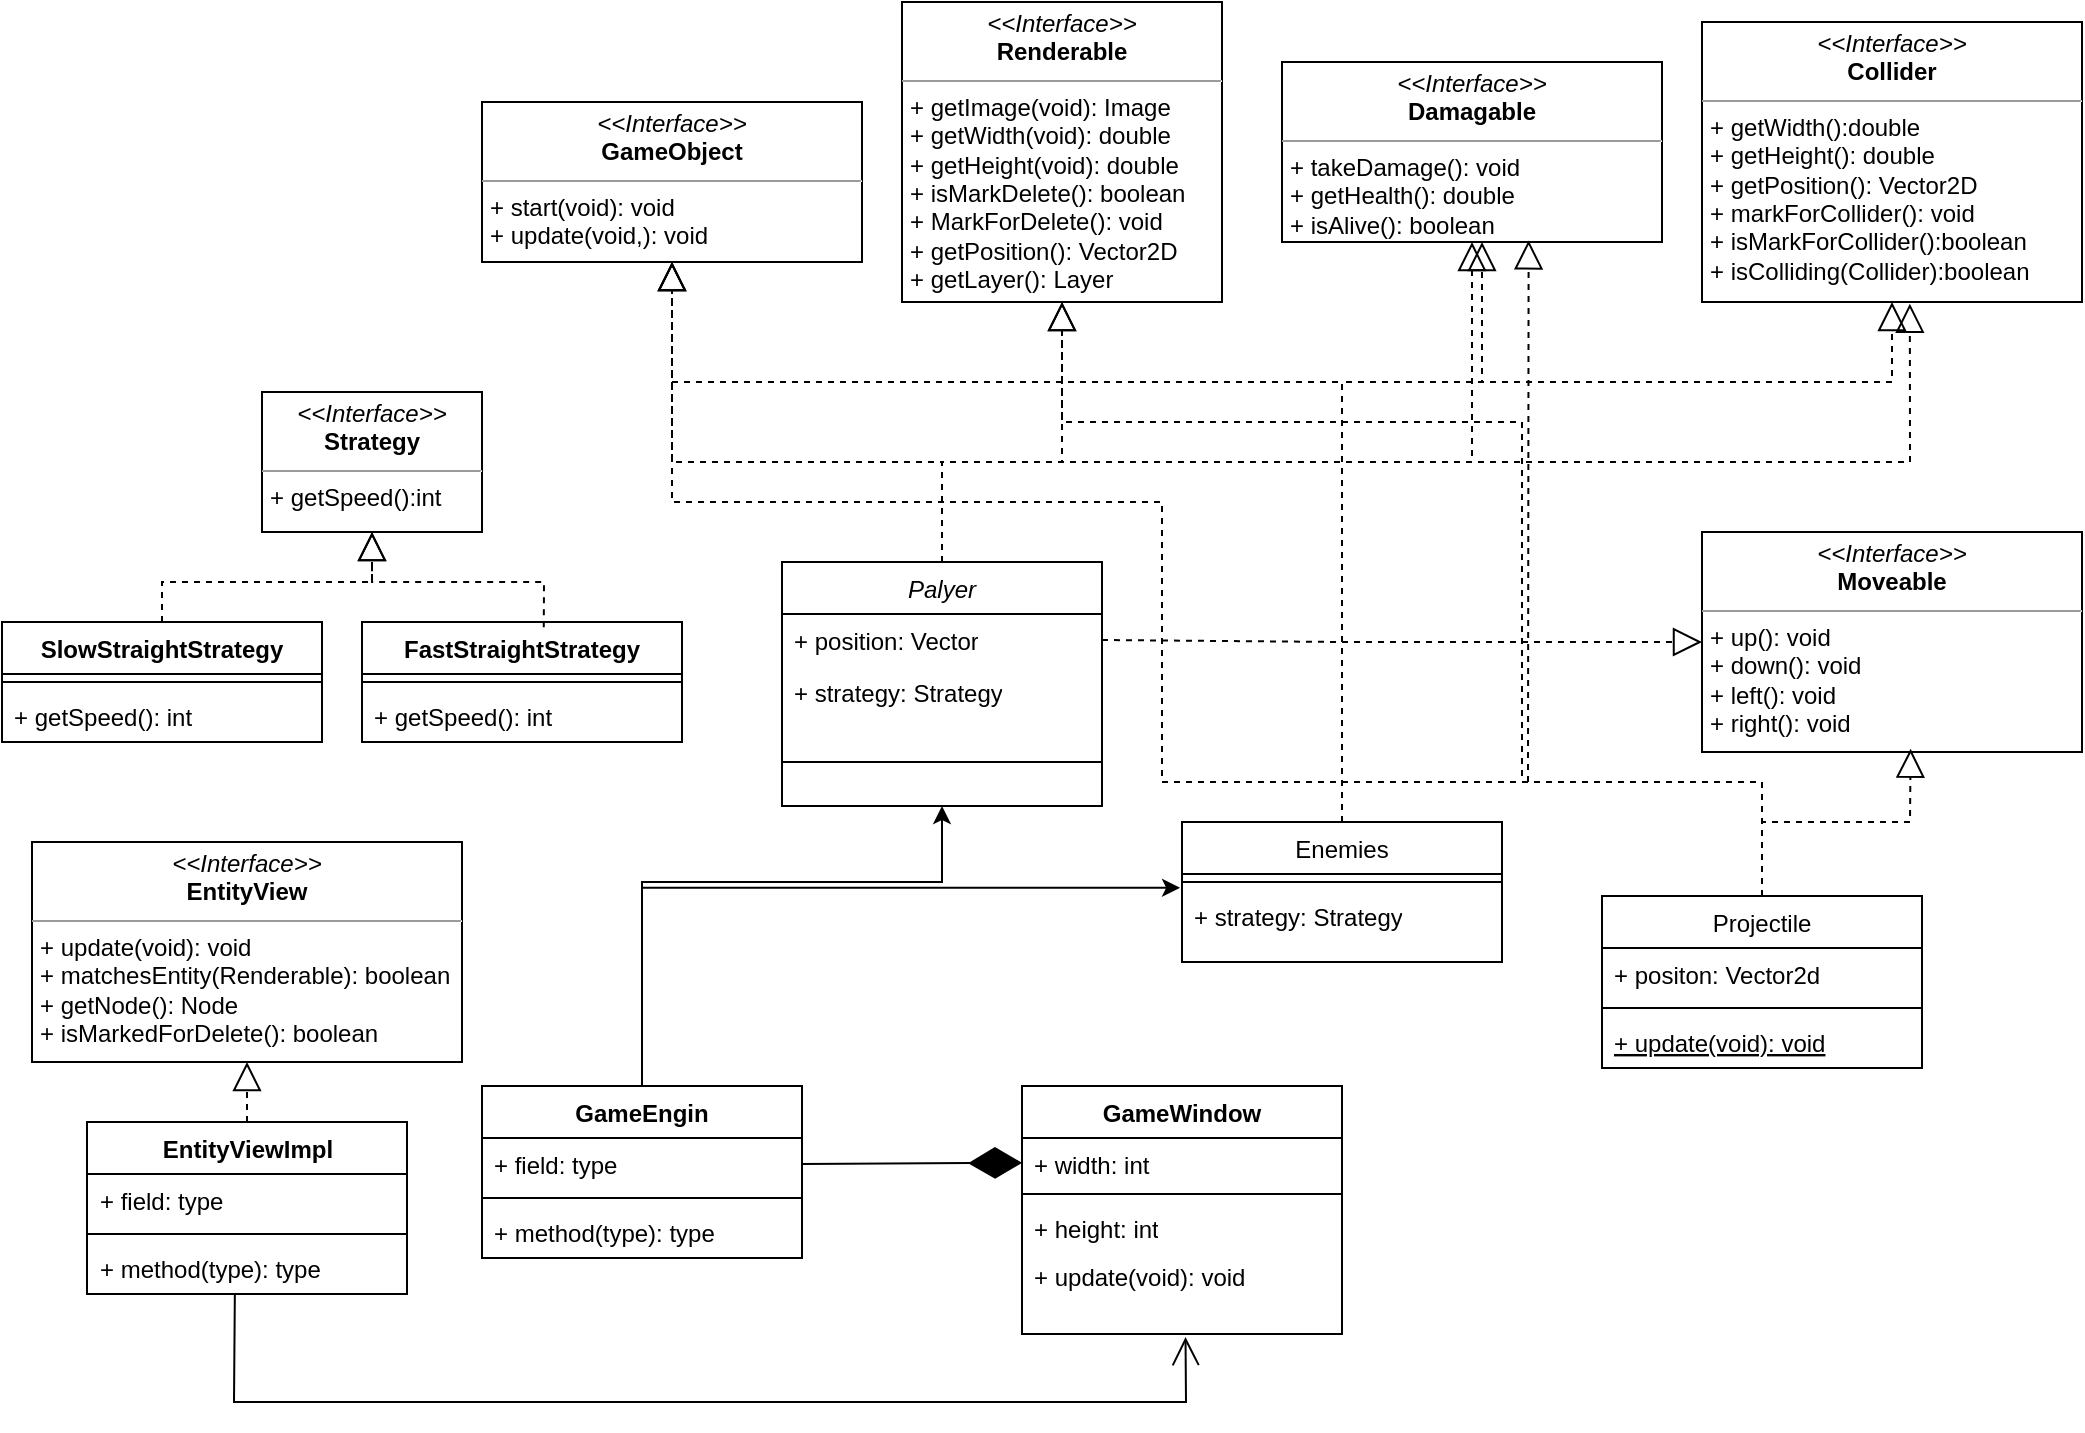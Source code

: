 <mxfile version="21.3.8" type="github">
  <diagram id="C5RBs43oDa-KdzZeNtuy" name="Page-1">
    <mxGraphModel dx="2044" dy="509" grid="1" gridSize="10" guides="1" tooltips="1" connect="1" arrows="1" fold="1" page="1" pageScale="1" pageWidth="827" pageHeight="1169" math="0" shadow="0">
      <root>
        <mxCell id="WIyWlLk6GJQsqaUBKTNV-0" />
        <mxCell id="WIyWlLk6GJQsqaUBKTNV-1" parent="WIyWlLk6GJQsqaUBKTNV-0" />
        <mxCell id="zkfFHV4jXpPFQw0GAbJ--0" value="Palyer" style="swimlane;fontStyle=2;align=center;verticalAlign=top;childLayout=stackLayout;horizontal=1;startSize=26;horizontalStack=0;resizeParent=1;resizeLast=0;collapsible=1;marginBottom=0;rounded=0;shadow=0;strokeWidth=1;" parent="WIyWlLk6GJQsqaUBKTNV-1" vertex="1">
          <mxGeometry x="200" y="280" width="160" height="122" as="geometry">
            <mxRectangle x="230" y="140" width="160" height="26" as="alternateBounds" />
          </mxGeometry>
        </mxCell>
        <mxCell id="wvUIx9EUSzUpLCrMTZV1-17" value="+ position: Vector" style="text;strokeColor=none;fillColor=none;align=left;verticalAlign=top;spacingLeft=4;spacingRight=4;overflow=hidden;rotatable=0;points=[[0,0.5],[1,0.5]];portConstraint=eastwest;whiteSpace=wrap;html=1;" vertex="1" parent="zkfFHV4jXpPFQw0GAbJ--0">
          <mxGeometry y="26" width="160" height="26" as="geometry" />
        </mxCell>
        <mxCell id="wvUIx9EUSzUpLCrMTZV1-38" value="+ strategy: Strategy" style="text;strokeColor=none;fillColor=none;align=left;verticalAlign=top;spacingLeft=4;spacingRight=4;overflow=hidden;rotatable=0;points=[[0,0.5],[1,0.5]];portConstraint=eastwest;whiteSpace=wrap;html=1;" vertex="1" parent="zkfFHV4jXpPFQw0GAbJ--0">
          <mxGeometry y="52" width="160" height="26" as="geometry" />
        </mxCell>
        <mxCell id="zkfFHV4jXpPFQw0GAbJ--4" value="" style="line;html=1;strokeWidth=1;align=left;verticalAlign=middle;spacingTop=-1;spacingLeft=3;spacingRight=3;rotatable=0;labelPosition=right;points=[];portConstraint=eastwest;" parent="zkfFHV4jXpPFQw0GAbJ--0" vertex="1">
          <mxGeometry y="78" width="160" height="44" as="geometry" />
        </mxCell>
        <mxCell id="zkfFHV4jXpPFQw0GAbJ--6" value="Projectile" style="swimlane;fontStyle=0;align=center;verticalAlign=top;childLayout=stackLayout;horizontal=1;startSize=26;horizontalStack=0;resizeParent=1;resizeLast=0;collapsible=1;marginBottom=0;rounded=0;shadow=0;strokeWidth=1;" parent="WIyWlLk6GJQsqaUBKTNV-1" vertex="1">
          <mxGeometry x="610" y="447" width="160" height="86" as="geometry">
            <mxRectangle x="130" y="380" width="160" height="26" as="alternateBounds" />
          </mxGeometry>
        </mxCell>
        <mxCell id="zkfFHV4jXpPFQw0GAbJ--11" value="+ positon: Vector2d" style="text;align=left;verticalAlign=top;spacingLeft=4;spacingRight=4;overflow=hidden;rotatable=0;points=[[0,0.5],[1,0.5]];portConstraint=eastwest;" parent="zkfFHV4jXpPFQw0GAbJ--6" vertex="1">
          <mxGeometry y="26" width="160" height="26" as="geometry" />
        </mxCell>
        <mxCell id="zkfFHV4jXpPFQw0GAbJ--9" value="" style="line;html=1;strokeWidth=1;align=left;verticalAlign=middle;spacingTop=-1;spacingLeft=3;spacingRight=3;rotatable=0;labelPosition=right;points=[];portConstraint=eastwest;" parent="zkfFHV4jXpPFQw0GAbJ--6" vertex="1">
          <mxGeometry y="52" width="160" height="8" as="geometry" />
        </mxCell>
        <mxCell id="zkfFHV4jXpPFQw0GAbJ--10" value="+ update(void): void" style="text;align=left;verticalAlign=top;spacingLeft=4;spacingRight=4;overflow=hidden;rotatable=0;points=[[0,0.5],[1,0.5]];portConstraint=eastwest;fontStyle=4" parent="zkfFHV4jXpPFQw0GAbJ--6" vertex="1">
          <mxGeometry y="60" width="160" height="26" as="geometry" />
        </mxCell>
        <mxCell id="zkfFHV4jXpPFQw0GAbJ--13" value="Enemies" style="swimlane;fontStyle=0;align=center;verticalAlign=top;childLayout=stackLayout;horizontal=1;startSize=26;horizontalStack=0;resizeParent=1;resizeLast=0;collapsible=1;marginBottom=0;rounded=0;shadow=0;strokeWidth=1;" parent="WIyWlLk6GJQsqaUBKTNV-1" vertex="1">
          <mxGeometry x="400" y="410" width="160" height="70" as="geometry">
            <mxRectangle x="340" y="380" width="170" height="26" as="alternateBounds" />
          </mxGeometry>
        </mxCell>
        <mxCell id="zkfFHV4jXpPFQw0GAbJ--15" value="" style="line;html=1;strokeWidth=1;align=left;verticalAlign=middle;spacingTop=-1;spacingLeft=3;spacingRight=3;rotatable=0;labelPosition=right;points=[];portConstraint=eastwest;" parent="zkfFHV4jXpPFQw0GAbJ--13" vertex="1">
          <mxGeometry y="26" width="160" height="8" as="geometry" />
        </mxCell>
        <mxCell id="wvUIx9EUSzUpLCrMTZV1-39" value="+ strategy: Strategy" style="text;strokeColor=none;fillColor=none;align=left;verticalAlign=top;spacingLeft=4;spacingRight=4;overflow=hidden;rotatable=0;points=[[0,0.5],[1,0.5]];portConstraint=eastwest;whiteSpace=wrap;html=1;" vertex="1" parent="zkfFHV4jXpPFQw0GAbJ--13">
          <mxGeometry y="34" width="160" height="26" as="geometry" />
        </mxCell>
        <mxCell id="wvUIx9EUSzUpLCrMTZV1-3" value="&lt;p style=&quot;margin:0px;margin-top:4px;text-align:center;&quot;&gt;&lt;i&gt;&amp;lt;&amp;lt;Interface&amp;gt;&amp;gt;&lt;/i&gt;&lt;br&gt;&lt;b&gt;GameObject&lt;/b&gt;&lt;/p&gt;&lt;hr size=&quot;1&quot;&gt;&lt;p style=&quot;margin:0px;margin-left:4px;&quot;&gt;&lt;/p&gt;&lt;p style=&quot;margin:0px;margin-left:4px;&quot;&gt;+ start(void): void&lt;br&gt;+ update(void,): void&lt;/p&gt;" style="verticalAlign=top;align=left;overflow=fill;fontSize=12;fontFamily=Helvetica;html=1;whiteSpace=wrap;" vertex="1" parent="WIyWlLk6GJQsqaUBKTNV-1">
          <mxGeometry x="50" y="50" width="190" height="80" as="geometry" />
        </mxCell>
        <mxCell id="wvUIx9EUSzUpLCrMTZV1-4" value="&lt;p style=&quot;margin:0px;margin-top:4px;text-align:center;&quot;&gt;&lt;i&gt;&amp;lt;&amp;lt;Interface&amp;gt;&amp;gt;&lt;/i&gt;&lt;br&gt;&lt;b&gt;Renderable&lt;/b&gt;&lt;/p&gt;&lt;hr size=&quot;1&quot;&gt;&lt;p style=&quot;margin:0px;margin-left:4px;&quot;&gt;&lt;/p&gt;&lt;p style=&quot;margin:0px;margin-left:4px;&quot;&gt;+ getImage(void): Image&lt;br&gt;+ getWidth(void): double&lt;/p&gt;&lt;p style=&quot;margin:0px;margin-left:4px;&quot;&gt;+ getHeight(void): double&lt;/p&gt;&lt;p style=&quot;margin:0px;margin-left:4px;&quot;&gt;+ isMarkDelete(): boolean&lt;/p&gt;&lt;p style=&quot;margin:0px;margin-left:4px;&quot;&gt;+ MarkForDelete(): void&lt;/p&gt;&lt;p style=&quot;margin:0px;margin-left:4px;&quot;&gt;+ getPosition(): Vector2D&lt;/p&gt;&lt;p style=&quot;margin:0px;margin-left:4px;&quot;&gt;+ getLayer(): Layer&lt;/p&gt;" style="verticalAlign=top;align=left;overflow=fill;fontSize=12;fontFamily=Helvetica;html=1;whiteSpace=wrap;" vertex="1" parent="WIyWlLk6GJQsqaUBKTNV-1">
          <mxGeometry x="260" width="160" height="150" as="geometry" />
        </mxCell>
        <mxCell id="wvUIx9EUSzUpLCrMTZV1-6" value="&lt;p style=&quot;margin:0px;margin-top:4px;text-align:center;&quot;&gt;&lt;i&gt;&amp;lt;&amp;lt;Interface&amp;gt;&amp;gt;&lt;/i&gt;&lt;br&gt;&lt;b&gt;Moveable&lt;/b&gt;&lt;/p&gt;&lt;hr size=&quot;1&quot;&gt;&lt;p style=&quot;margin:0px;margin-left:4px;&quot;&gt;+ up(): void&lt;br&gt;+ down(): void&lt;/p&gt;&lt;p style=&quot;margin:0px;margin-left:4px;&quot;&gt;+ left(): void&lt;/p&gt;&lt;p style=&quot;margin:0px;margin-left:4px;&quot;&gt;+ right(): void&lt;/p&gt;" style="verticalAlign=top;align=left;overflow=fill;fontSize=12;fontFamily=Helvetica;html=1;whiteSpace=wrap;" vertex="1" parent="WIyWlLk6GJQsqaUBKTNV-1">
          <mxGeometry x="660" y="265" width="190" height="110" as="geometry" />
        </mxCell>
        <mxCell id="wvUIx9EUSzUpLCrMTZV1-7" value="&lt;p style=&quot;margin:0px;margin-top:4px;text-align:center;&quot;&gt;&lt;i&gt;&amp;lt;&amp;lt;Interface&amp;gt;&amp;gt;&lt;/i&gt;&lt;br&gt;&lt;b&gt;Collider&lt;/b&gt;&lt;/p&gt;&lt;hr size=&quot;1&quot;&gt;&lt;p style=&quot;margin:0px;margin-left:4px;&quot;&gt;+ getWidth():double&amp;nbsp;&lt;br&gt;+ getHeight(): double&lt;/p&gt;&lt;p style=&quot;margin:0px;margin-left:4px;&quot;&gt;+ getPosition(): Vector2D&lt;/p&gt;&lt;p style=&quot;margin:0px;margin-left:4px;&quot;&gt;+ markForCollider(): void&lt;/p&gt;&lt;p style=&quot;margin:0px;margin-left:4px;&quot;&gt;+ isMarkForCollider():boolean&lt;/p&gt;&lt;p style=&quot;margin:0px;margin-left:4px;&quot;&gt;+ isColliding(Collider):boolean&lt;/p&gt;" style="verticalAlign=top;align=left;overflow=fill;fontSize=12;fontFamily=Helvetica;html=1;whiteSpace=wrap;" vertex="1" parent="WIyWlLk6GJQsqaUBKTNV-1">
          <mxGeometry x="660" y="10" width="190" height="140" as="geometry" />
        </mxCell>
        <mxCell id="wvUIx9EUSzUpLCrMTZV1-9" value="" style="endArrow=block;dashed=1;endFill=0;endSize=12;html=1;rounded=0;exitX=0.5;exitY=0;exitDx=0;exitDy=0;entryX=0.5;entryY=1;entryDx=0;entryDy=0;" edge="1" parent="WIyWlLk6GJQsqaUBKTNV-1" source="zkfFHV4jXpPFQw0GAbJ--0" target="wvUIx9EUSzUpLCrMTZV1-3">
          <mxGeometry width="160" relative="1" as="geometry">
            <mxPoint x="330" y="220" as="sourcePoint" />
            <mxPoint x="490" y="220" as="targetPoint" />
            <Array as="points">
              <mxPoint x="280" y="230" />
              <mxPoint x="145" y="230" />
            </Array>
          </mxGeometry>
        </mxCell>
        <mxCell id="wvUIx9EUSzUpLCrMTZV1-11" value="" style="endArrow=block;dashed=1;endFill=0;endSize=12;html=1;rounded=0;exitX=0.5;exitY=0;exitDx=0;exitDy=0;entryX=0.5;entryY=1;entryDx=0;entryDy=0;" edge="1" parent="WIyWlLk6GJQsqaUBKTNV-1" source="zkfFHV4jXpPFQw0GAbJ--0" target="wvUIx9EUSzUpLCrMTZV1-4">
          <mxGeometry width="160" relative="1" as="geometry">
            <mxPoint x="290" y="250" as="sourcePoint" />
            <mxPoint x="155" y="130" as="targetPoint" />
            <Array as="points">
              <mxPoint x="280" y="230" />
              <mxPoint x="340" y="230" />
            </Array>
          </mxGeometry>
        </mxCell>
        <mxCell id="wvUIx9EUSzUpLCrMTZV1-12" value="&lt;p style=&quot;margin:0px;margin-top:4px;text-align:center;&quot;&gt;&lt;i&gt;&amp;lt;&amp;lt;Interface&amp;gt;&amp;gt;&lt;/i&gt;&lt;br&gt;&lt;b&gt;Damagable&lt;/b&gt;&lt;/p&gt;&lt;hr size=&quot;1&quot;&gt;&lt;p style=&quot;margin:0px;margin-left:4px;&quot;&gt;+ takeDamage(): void&lt;br&gt;+ getHealth(): double&lt;/p&gt;&lt;p style=&quot;margin:0px;margin-left:4px;&quot;&gt;+ isAlive(): boolean&lt;/p&gt;" style="verticalAlign=top;align=left;overflow=fill;fontSize=12;fontFamily=Helvetica;html=1;whiteSpace=wrap;" vertex="1" parent="WIyWlLk6GJQsqaUBKTNV-1">
          <mxGeometry x="450" y="30" width="190" height="90" as="geometry" />
        </mxCell>
        <mxCell id="wvUIx9EUSzUpLCrMTZV1-13" value="" style="endArrow=block;dashed=1;endFill=0;endSize=12;html=1;rounded=0;entryX=0.5;entryY=1;entryDx=0;entryDy=0;" edge="1" parent="WIyWlLk6GJQsqaUBKTNV-1" target="wvUIx9EUSzUpLCrMTZV1-12">
          <mxGeometry width="160" relative="1" as="geometry">
            <mxPoint x="280" y="280" as="sourcePoint" />
            <mxPoint x="375" y="180" as="targetPoint" />
            <Array as="points">
              <mxPoint x="280" y="230" />
              <mxPoint x="375" y="230" />
              <mxPoint x="545" y="230" />
            </Array>
          </mxGeometry>
        </mxCell>
        <mxCell id="wvUIx9EUSzUpLCrMTZV1-14" value="" style="endArrow=block;dashed=1;endFill=0;endSize=12;html=1;rounded=0;entryX=0;entryY=0.5;entryDx=0;entryDy=0;exitX=1;exitY=0.5;exitDx=0;exitDy=0;" edge="1" parent="WIyWlLk6GJQsqaUBKTNV-1" source="wvUIx9EUSzUpLCrMTZV1-17" target="wvUIx9EUSzUpLCrMTZV1-6">
          <mxGeometry width="160" relative="1" as="geometry">
            <mxPoint x="290" y="290" as="sourcePoint" />
            <mxPoint x="555" y="130" as="targetPoint" />
            <Array as="points">
              <mxPoint x="480" y="320" />
            </Array>
          </mxGeometry>
        </mxCell>
        <mxCell id="wvUIx9EUSzUpLCrMTZV1-16" value="" style="endArrow=block;dashed=1;endFill=0;endSize=12;html=1;rounded=0;entryX=0.547;entryY=1.006;entryDx=0;entryDy=0;exitX=0.5;exitY=0;exitDx=0;exitDy=0;entryPerimeter=0;" edge="1" parent="WIyWlLk6GJQsqaUBKTNV-1" source="zkfFHV4jXpPFQw0GAbJ--0" target="wvUIx9EUSzUpLCrMTZV1-7">
          <mxGeometry width="160" relative="1" as="geometry">
            <mxPoint x="370" y="330" as="sourcePoint" />
            <mxPoint x="670" y="330" as="targetPoint" />
            <Array as="points">
              <mxPoint x="280" y="230" />
              <mxPoint x="530" y="230" />
              <mxPoint x="764" y="230" />
            </Array>
          </mxGeometry>
        </mxCell>
        <mxCell id="wvUIx9EUSzUpLCrMTZV1-18" value="&lt;p style=&quot;margin:0px;margin-top:4px;text-align:center;&quot;&gt;&lt;i&gt;&amp;lt;&amp;lt;Interface&amp;gt;&amp;gt;&lt;/i&gt;&lt;br&gt;&lt;b&gt;Strategy&lt;/b&gt;&lt;/p&gt;&lt;hr size=&quot;1&quot;&gt;&lt;p style=&quot;margin:0px;margin-left:4px;&quot;&gt;+ getSpeed():int&lt;br&gt;&lt;/p&gt;" style="verticalAlign=top;align=left;overflow=fill;fontSize=12;fontFamily=Helvetica;html=1;whiteSpace=wrap;" vertex="1" parent="WIyWlLk6GJQsqaUBKTNV-1">
          <mxGeometry x="-60" y="195" width="110" height="70" as="geometry" />
        </mxCell>
        <mxCell id="wvUIx9EUSzUpLCrMTZV1-19" value="SlowStraightStrategy" style="swimlane;fontStyle=1;align=center;verticalAlign=top;childLayout=stackLayout;horizontal=1;startSize=26;horizontalStack=0;resizeParent=1;resizeParentMax=0;resizeLast=0;collapsible=1;marginBottom=0;whiteSpace=wrap;html=1;" vertex="1" parent="WIyWlLk6GJQsqaUBKTNV-1">
          <mxGeometry x="-190" y="310" width="160" height="60" as="geometry" />
        </mxCell>
        <mxCell id="wvUIx9EUSzUpLCrMTZV1-21" value="" style="line;strokeWidth=1;fillColor=none;align=left;verticalAlign=middle;spacingTop=-1;spacingLeft=3;spacingRight=3;rotatable=0;labelPosition=right;points=[];portConstraint=eastwest;strokeColor=inherit;" vertex="1" parent="wvUIx9EUSzUpLCrMTZV1-19">
          <mxGeometry y="26" width="160" height="8" as="geometry" />
        </mxCell>
        <mxCell id="wvUIx9EUSzUpLCrMTZV1-22" value="+ getSpeed(): int" style="text;strokeColor=none;fillColor=none;align=left;verticalAlign=top;spacingLeft=4;spacingRight=4;overflow=hidden;rotatable=0;points=[[0,0.5],[1,0.5]];portConstraint=eastwest;whiteSpace=wrap;html=1;" vertex="1" parent="wvUIx9EUSzUpLCrMTZV1-19">
          <mxGeometry y="34" width="160" height="26" as="geometry" />
        </mxCell>
        <mxCell id="wvUIx9EUSzUpLCrMTZV1-23" value="" style="endArrow=block;dashed=1;endFill=0;endSize=12;html=1;rounded=0;exitX=0.5;exitY=0;exitDx=0;exitDy=0;entryX=0.5;entryY=1;entryDx=0;entryDy=0;" edge="1" parent="WIyWlLk6GJQsqaUBKTNV-1" source="wvUIx9EUSzUpLCrMTZV1-19" target="wvUIx9EUSzUpLCrMTZV1-18">
          <mxGeometry width="160" relative="1" as="geometry">
            <mxPoint x="290" y="290" as="sourcePoint" />
            <mxPoint x="155" y="140" as="targetPoint" />
            <Array as="points">
              <mxPoint x="-110" y="290" />
              <mxPoint x="-5" y="290" />
            </Array>
          </mxGeometry>
        </mxCell>
        <mxCell id="wvUIx9EUSzUpLCrMTZV1-24" value="FastStraightStrategy" style="swimlane;fontStyle=1;align=center;verticalAlign=top;childLayout=stackLayout;horizontal=1;startSize=26;horizontalStack=0;resizeParent=1;resizeParentMax=0;resizeLast=0;collapsible=1;marginBottom=0;whiteSpace=wrap;html=1;" vertex="1" parent="WIyWlLk6GJQsqaUBKTNV-1">
          <mxGeometry x="-10" y="310" width="160" height="60" as="geometry" />
        </mxCell>
        <mxCell id="wvUIx9EUSzUpLCrMTZV1-25" value="" style="line;strokeWidth=1;fillColor=none;align=left;verticalAlign=middle;spacingTop=-1;spacingLeft=3;spacingRight=3;rotatable=0;labelPosition=right;points=[];portConstraint=eastwest;strokeColor=inherit;" vertex="1" parent="wvUIx9EUSzUpLCrMTZV1-24">
          <mxGeometry y="26" width="160" height="8" as="geometry" />
        </mxCell>
        <mxCell id="wvUIx9EUSzUpLCrMTZV1-26" value="+ getSpeed(): int" style="text;strokeColor=none;fillColor=none;align=left;verticalAlign=top;spacingLeft=4;spacingRight=4;overflow=hidden;rotatable=0;points=[[0,0.5],[1,0.5]];portConstraint=eastwest;whiteSpace=wrap;html=1;" vertex="1" parent="wvUIx9EUSzUpLCrMTZV1-24">
          <mxGeometry y="34" width="160" height="26" as="geometry" />
        </mxCell>
        <mxCell id="wvUIx9EUSzUpLCrMTZV1-28" value="" style="endArrow=block;dashed=1;endFill=0;endSize=12;html=1;rounded=0;exitX=0.568;exitY=0.043;exitDx=0;exitDy=0;exitPerimeter=0;entryX=0.5;entryY=1;entryDx=0;entryDy=0;" edge="1" parent="WIyWlLk6GJQsqaUBKTNV-1" source="wvUIx9EUSzUpLCrMTZV1-24" target="wvUIx9EUSzUpLCrMTZV1-18">
          <mxGeometry width="160" relative="1" as="geometry">
            <mxPoint x="-100" y="320" as="sourcePoint" />
            <mxPoint x="110" y="210" as="targetPoint" />
            <Array as="points">
              <mxPoint x="81" y="290" />
              <mxPoint x="-5" y="290" />
            </Array>
          </mxGeometry>
        </mxCell>
        <mxCell id="wvUIx9EUSzUpLCrMTZV1-35" value="" style="endArrow=block;dashed=1;endFill=0;endSize=12;html=1;rounded=0;exitX=0.5;exitY=0;exitDx=0;exitDy=0;entryX=0.5;entryY=1;entryDx=0;entryDy=0;" edge="1" parent="WIyWlLk6GJQsqaUBKTNV-1" source="zkfFHV4jXpPFQw0GAbJ--13" target="wvUIx9EUSzUpLCrMTZV1-3">
          <mxGeometry width="160" relative="1" as="geometry">
            <mxPoint x="330" y="220" as="sourcePoint" />
            <mxPoint x="490" y="220" as="targetPoint" />
            <Array as="points">
              <mxPoint x="480" y="190" />
              <mxPoint x="145" y="190" />
            </Array>
          </mxGeometry>
        </mxCell>
        <mxCell id="wvUIx9EUSzUpLCrMTZV1-36" value="" style="endArrow=block;dashed=1;endFill=0;endSize=12;html=1;rounded=0;exitX=0.5;exitY=0;exitDx=0;exitDy=0;" edge="1" parent="WIyWlLk6GJQsqaUBKTNV-1" source="zkfFHV4jXpPFQw0GAbJ--13">
          <mxGeometry width="160" relative="1" as="geometry">
            <mxPoint x="330" y="220" as="sourcePoint" />
            <mxPoint x="550" y="120" as="targetPoint" />
            <Array as="points">
              <mxPoint x="480" y="190" />
              <mxPoint x="550" y="190" />
            </Array>
          </mxGeometry>
        </mxCell>
        <mxCell id="wvUIx9EUSzUpLCrMTZV1-37" value="" style="endArrow=block;dashed=1;endFill=0;endSize=12;html=1;rounded=0;exitX=0.5;exitY=0;exitDx=0;exitDy=0;entryX=0.5;entryY=1;entryDx=0;entryDy=0;" edge="1" parent="WIyWlLk6GJQsqaUBKTNV-1" source="zkfFHV4jXpPFQw0GAbJ--13" target="wvUIx9EUSzUpLCrMTZV1-7">
          <mxGeometry width="160" relative="1" as="geometry">
            <mxPoint x="330" y="220" as="sourcePoint" />
            <mxPoint x="490" y="220" as="targetPoint" />
            <Array as="points">
              <mxPoint x="480" y="190" />
              <mxPoint x="755" y="190" />
            </Array>
          </mxGeometry>
        </mxCell>
        <mxCell id="wvUIx9EUSzUpLCrMTZV1-40" value="" style="endArrow=block;dashed=1;endFill=0;endSize=12;html=1;rounded=0;exitX=0.5;exitY=0;exitDx=0;exitDy=0;entryX=0.549;entryY=0.985;entryDx=0;entryDy=0;entryPerimeter=0;" edge="1" parent="WIyWlLk6GJQsqaUBKTNV-1" source="zkfFHV4jXpPFQw0GAbJ--6" target="wvUIx9EUSzUpLCrMTZV1-6">
          <mxGeometry width="160" relative="1" as="geometry">
            <mxPoint x="330" y="220" as="sourcePoint" />
            <mxPoint x="490" y="220" as="targetPoint" />
            <Array as="points">
              <mxPoint x="690" y="410" />
              <mxPoint x="764" y="410" />
            </Array>
          </mxGeometry>
        </mxCell>
        <mxCell id="wvUIx9EUSzUpLCrMTZV1-41" value="" style="endArrow=block;dashed=1;endFill=0;endSize=12;html=1;rounded=0;exitX=0.5;exitY=0;exitDx=0;exitDy=0;entryX=0.649;entryY=0.991;entryDx=0;entryDy=0;entryPerimeter=0;" edge="1" parent="WIyWlLk6GJQsqaUBKTNV-1" source="zkfFHV4jXpPFQw0GAbJ--6" target="wvUIx9EUSzUpLCrMTZV1-12">
          <mxGeometry width="160" relative="1" as="geometry">
            <mxPoint x="330" y="220" as="sourcePoint" />
            <mxPoint x="490" y="220" as="targetPoint" />
            <Array as="points">
              <mxPoint x="690" y="390" />
              <mxPoint x="573" y="390" />
            </Array>
          </mxGeometry>
        </mxCell>
        <mxCell id="wvUIx9EUSzUpLCrMTZV1-42" value="" style="endArrow=block;dashed=1;endFill=0;endSize=12;html=1;rounded=0;exitX=0.5;exitY=0;exitDx=0;exitDy=0;entryX=0.5;entryY=1;entryDx=0;entryDy=0;" edge="1" parent="WIyWlLk6GJQsqaUBKTNV-1" source="zkfFHV4jXpPFQw0GAbJ--6" target="wvUIx9EUSzUpLCrMTZV1-4">
          <mxGeometry width="160" relative="1" as="geometry">
            <mxPoint x="260" y="510" as="sourcePoint" />
            <mxPoint x="420" y="510" as="targetPoint" />
            <Array as="points">
              <mxPoint x="690" y="390" />
              <mxPoint x="570" y="390" />
              <mxPoint x="570" y="210" />
              <mxPoint x="340" y="210" />
            </Array>
          </mxGeometry>
        </mxCell>
        <mxCell id="wvUIx9EUSzUpLCrMTZV1-43" value="" style="endArrow=block;dashed=1;endFill=0;endSize=12;html=1;rounded=0;exitX=0.5;exitY=0;exitDx=0;exitDy=0;entryX=0.5;entryY=1;entryDx=0;entryDy=0;" edge="1" parent="WIyWlLk6GJQsqaUBKTNV-1" source="zkfFHV4jXpPFQw0GAbJ--6" target="wvUIx9EUSzUpLCrMTZV1-3">
          <mxGeometry width="160" relative="1" as="geometry">
            <mxPoint x="330" y="410" as="sourcePoint" />
            <mxPoint x="490" y="410" as="targetPoint" />
            <Array as="points">
              <mxPoint x="690" y="390" />
              <mxPoint x="390" y="390" />
              <mxPoint x="390" y="250" />
              <mxPoint x="145" y="250" />
            </Array>
          </mxGeometry>
        </mxCell>
        <mxCell id="wvUIx9EUSzUpLCrMTZV1-55" style="edgeStyle=orthogonalEdgeStyle;rounded=0;orthogonalLoop=1;jettySize=auto;html=1;entryX=0.5;entryY=1;entryDx=0;entryDy=0;" edge="1" parent="WIyWlLk6GJQsqaUBKTNV-1" source="wvUIx9EUSzUpLCrMTZV1-44" target="zkfFHV4jXpPFQw0GAbJ--0">
          <mxGeometry relative="1" as="geometry">
            <Array as="points">
              <mxPoint x="130" y="440" />
              <mxPoint x="280" y="440" />
            </Array>
          </mxGeometry>
        </mxCell>
        <mxCell id="wvUIx9EUSzUpLCrMTZV1-56" style="edgeStyle=orthogonalEdgeStyle;rounded=0;orthogonalLoop=1;jettySize=auto;html=1;entryX=-0.006;entryY=0.861;entryDx=0;entryDy=0;entryPerimeter=0;" edge="1" parent="WIyWlLk6GJQsqaUBKTNV-1" source="wvUIx9EUSzUpLCrMTZV1-44" target="zkfFHV4jXpPFQw0GAbJ--15">
          <mxGeometry relative="1" as="geometry" />
        </mxCell>
        <mxCell id="wvUIx9EUSzUpLCrMTZV1-44" value="GameEngin" style="swimlane;fontStyle=1;align=center;verticalAlign=top;childLayout=stackLayout;horizontal=1;startSize=26;horizontalStack=0;resizeParent=1;resizeParentMax=0;resizeLast=0;collapsible=1;marginBottom=0;whiteSpace=wrap;html=1;" vertex="1" parent="WIyWlLk6GJQsqaUBKTNV-1">
          <mxGeometry x="50" y="542" width="160" height="86" as="geometry" />
        </mxCell>
        <mxCell id="wvUIx9EUSzUpLCrMTZV1-45" value="+ field: type" style="text;strokeColor=none;fillColor=none;align=left;verticalAlign=top;spacingLeft=4;spacingRight=4;overflow=hidden;rotatable=0;points=[[0,0.5],[1,0.5]];portConstraint=eastwest;whiteSpace=wrap;html=1;" vertex="1" parent="wvUIx9EUSzUpLCrMTZV1-44">
          <mxGeometry y="26" width="160" height="26" as="geometry" />
        </mxCell>
        <mxCell id="wvUIx9EUSzUpLCrMTZV1-46" value="" style="line;strokeWidth=1;fillColor=none;align=left;verticalAlign=middle;spacingTop=-1;spacingLeft=3;spacingRight=3;rotatable=0;labelPosition=right;points=[];portConstraint=eastwest;strokeColor=inherit;" vertex="1" parent="wvUIx9EUSzUpLCrMTZV1-44">
          <mxGeometry y="52" width="160" height="8" as="geometry" />
        </mxCell>
        <mxCell id="wvUIx9EUSzUpLCrMTZV1-47" value="+ method(type): type" style="text;strokeColor=none;fillColor=none;align=left;verticalAlign=top;spacingLeft=4;spacingRight=4;overflow=hidden;rotatable=0;points=[[0,0.5],[1,0.5]];portConstraint=eastwest;whiteSpace=wrap;html=1;" vertex="1" parent="wvUIx9EUSzUpLCrMTZV1-44">
          <mxGeometry y="60" width="160" height="26" as="geometry" />
        </mxCell>
        <mxCell id="wvUIx9EUSzUpLCrMTZV1-48" value="GameWindow" style="swimlane;fontStyle=1;align=center;verticalAlign=top;childLayout=stackLayout;horizontal=1;startSize=26;horizontalStack=0;resizeParent=1;resizeParentMax=0;resizeLast=0;collapsible=1;marginBottom=0;whiteSpace=wrap;html=1;" vertex="1" parent="WIyWlLk6GJQsqaUBKTNV-1">
          <mxGeometry x="320" y="542" width="160" height="124" as="geometry" />
        </mxCell>
        <mxCell id="wvUIx9EUSzUpLCrMTZV1-49" value="+ width: int&lt;br&gt;" style="text;strokeColor=none;fillColor=none;align=left;verticalAlign=top;spacingLeft=4;spacingRight=4;overflow=hidden;rotatable=0;points=[[0,0.5],[1,0.5]];portConstraint=eastwest;whiteSpace=wrap;html=1;" vertex="1" parent="wvUIx9EUSzUpLCrMTZV1-48">
          <mxGeometry y="26" width="160" height="24" as="geometry" />
        </mxCell>
        <mxCell id="wvUIx9EUSzUpLCrMTZV1-50" value="" style="line;strokeWidth=1;fillColor=none;align=left;verticalAlign=middle;spacingTop=-1;spacingLeft=3;spacingRight=3;rotatable=0;labelPosition=right;points=[];portConstraint=eastwest;strokeColor=inherit;" vertex="1" parent="wvUIx9EUSzUpLCrMTZV1-48">
          <mxGeometry y="50" width="160" height="8" as="geometry" />
        </mxCell>
        <mxCell id="wvUIx9EUSzUpLCrMTZV1-69" value="+ height: int" style="text;strokeColor=none;fillColor=none;align=left;verticalAlign=top;spacingLeft=4;spacingRight=4;overflow=hidden;rotatable=0;points=[[0,0.5],[1,0.5]];portConstraint=eastwest;whiteSpace=wrap;html=1;" vertex="1" parent="wvUIx9EUSzUpLCrMTZV1-48">
          <mxGeometry y="58" width="160" height="24" as="geometry" />
        </mxCell>
        <mxCell id="wvUIx9EUSzUpLCrMTZV1-51" value="+ update(void): void" style="text;strokeColor=none;fillColor=none;align=left;verticalAlign=top;spacingLeft=4;spacingRight=4;overflow=hidden;rotatable=0;points=[[0,0.5],[1,0.5]];portConstraint=eastwest;whiteSpace=wrap;html=1;" vertex="1" parent="wvUIx9EUSzUpLCrMTZV1-48">
          <mxGeometry y="82" width="160" height="42" as="geometry" />
        </mxCell>
        <mxCell id="wvUIx9EUSzUpLCrMTZV1-52" value="" style="endArrow=diamondThin;endFill=1;endSize=24;html=1;rounded=0;exitX=1;exitY=0.5;exitDx=0;exitDy=0;" edge="1" parent="WIyWlLk6GJQsqaUBKTNV-1" source="wvUIx9EUSzUpLCrMTZV1-45" target="wvUIx9EUSzUpLCrMTZV1-49">
          <mxGeometry width="160" relative="1" as="geometry">
            <mxPoint x="240" y="590" as="sourcePoint" />
            <mxPoint x="400" y="590" as="targetPoint" />
          </mxGeometry>
        </mxCell>
        <mxCell id="wvUIx9EUSzUpLCrMTZV1-57" value="EntityViewImpl" style="swimlane;fontStyle=1;align=center;verticalAlign=top;childLayout=stackLayout;horizontal=1;startSize=26;horizontalStack=0;resizeParent=1;resizeParentMax=0;resizeLast=0;collapsible=1;marginBottom=0;whiteSpace=wrap;html=1;" vertex="1" parent="WIyWlLk6GJQsqaUBKTNV-1">
          <mxGeometry x="-147.5" y="560" width="160" height="86" as="geometry" />
        </mxCell>
        <mxCell id="wvUIx9EUSzUpLCrMTZV1-58" value="+ field: type" style="text;strokeColor=none;fillColor=none;align=left;verticalAlign=top;spacingLeft=4;spacingRight=4;overflow=hidden;rotatable=0;points=[[0,0.5],[1,0.5]];portConstraint=eastwest;whiteSpace=wrap;html=1;" vertex="1" parent="wvUIx9EUSzUpLCrMTZV1-57">
          <mxGeometry y="26" width="160" height="26" as="geometry" />
        </mxCell>
        <mxCell id="wvUIx9EUSzUpLCrMTZV1-59" value="" style="line;strokeWidth=1;fillColor=none;align=left;verticalAlign=middle;spacingTop=-1;spacingLeft=3;spacingRight=3;rotatable=0;labelPosition=right;points=[];portConstraint=eastwest;strokeColor=inherit;" vertex="1" parent="wvUIx9EUSzUpLCrMTZV1-57">
          <mxGeometry y="52" width="160" height="8" as="geometry" />
        </mxCell>
        <mxCell id="wvUIx9EUSzUpLCrMTZV1-60" value="+ method(type): type" style="text;strokeColor=none;fillColor=none;align=left;verticalAlign=top;spacingLeft=4;spacingRight=4;overflow=hidden;rotatable=0;points=[[0,0.5],[1,0.5]];portConstraint=eastwest;whiteSpace=wrap;html=1;" vertex="1" parent="wvUIx9EUSzUpLCrMTZV1-57">
          <mxGeometry y="60" width="160" height="26" as="geometry" />
        </mxCell>
        <mxCell id="wvUIx9EUSzUpLCrMTZV1-61" value="&lt;p style=&quot;margin:0px;margin-top:4px;text-align:center;&quot;&gt;&lt;i&gt;&amp;lt;&amp;lt;Interface&amp;gt;&amp;gt;&lt;/i&gt;&lt;br&gt;&lt;b&gt;EntityView&lt;/b&gt;&lt;/p&gt;&lt;hr size=&quot;1&quot;&gt;&lt;p style=&quot;margin:0px;margin-left:4px;&quot;&gt;&lt;/p&gt;&lt;p style=&quot;margin:0px;margin-left:4px;&quot;&gt;+ update(void): void&lt;br&gt;+ matchesEntity(Renderable): boolean&lt;/p&gt;&lt;p style=&quot;margin:0px;margin-left:4px;&quot;&gt;+ getNode(): Node&lt;/p&gt;&lt;p style=&quot;margin:0px;margin-left:4px;&quot;&gt;+ isMarkedForDelete(): boolean&lt;/p&gt;" style="verticalAlign=top;align=left;overflow=fill;fontSize=12;fontFamily=Helvetica;html=1;whiteSpace=wrap;" vertex="1" parent="WIyWlLk6GJQsqaUBKTNV-1">
          <mxGeometry x="-175" y="420" width="215" height="110" as="geometry" />
        </mxCell>
        <mxCell id="wvUIx9EUSzUpLCrMTZV1-62" value="" style="endArrow=block;dashed=1;endFill=0;endSize=12;html=1;rounded=0;exitX=0.5;exitY=0;exitDx=0;exitDy=0;entryX=0.5;entryY=1;entryDx=0;entryDy=0;" edge="1" parent="WIyWlLk6GJQsqaUBKTNV-1" source="wvUIx9EUSzUpLCrMTZV1-57" target="wvUIx9EUSzUpLCrMTZV1-61">
          <mxGeometry width="160" relative="1" as="geometry">
            <mxPoint x="330" y="480" as="sourcePoint" />
            <mxPoint x="490" y="480" as="targetPoint" />
          </mxGeometry>
        </mxCell>
        <mxCell id="wvUIx9EUSzUpLCrMTZV1-66" value="" style="endArrow=open;endFill=1;endSize=12;html=1;rounded=0;exitX=0.462;exitY=1.012;exitDx=0;exitDy=0;exitPerimeter=0;entryX=0.511;entryY=1.036;entryDx=0;entryDy=0;entryPerimeter=0;" edge="1" parent="WIyWlLk6GJQsqaUBKTNV-1" source="wvUIx9EUSzUpLCrMTZV1-60" target="wvUIx9EUSzUpLCrMTZV1-51">
          <mxGeometry width="160" relative="1" as="geometry">
            <mxPoint x="330" y="720" as="sourcePoint" />
            <mxPoint x="490" y="720" as="targetPoint" />
            <Array as="points">
              <mxPoint x="-74" y="700" />
              <mxPoint x="402" y="700" />
            </Array>
          </mxGeometry>
        </mxCell>
      </root>
    </mxGraphModel>
  </diagram>
</mxfile>
